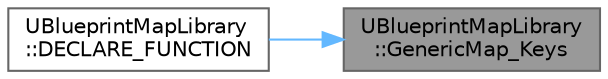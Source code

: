digraph "UBlueprintMapLibrary::GenericMap_Keys"
{
 // INTERACTIVE_SVG=YES
 // LATEX_PDF_SIZE
  bgcolor="transparent";
  edge [fontname=Helvetica,fontsize=10,labelfontname=Helvetica,labelfontsize=10];
  node [fontname=Helvetica,fontsize=10,shape=box,height=0.2,width=0.4];
  rankdir="RL";
  Node1 [id="Node000001",label="UBlueprintMapLibrary\l::GenericMap_Keys",height=0.2,width=0.4,color="gray40", fillcolor="grey60", style="filled", fontcolor="black",tooltip=" "];
  Node1 -> Node2 [id="edge1_Node000001_Node000002",dir="back",color="steelblue1",style="solid",tooltip=" "];
  Node2 [id="Node000002",label="UBlueprintMapLibrary\l::DECLARE_FUNCTION",height=0.2,width=0.4,color="grey40", fillcolor="white", style="filled",URL="$d3/dbf/classUBlueprintMapLibrary.html#ae47d5fea30ef8659e7b008068b39ace4",tooltip=" "];
}
